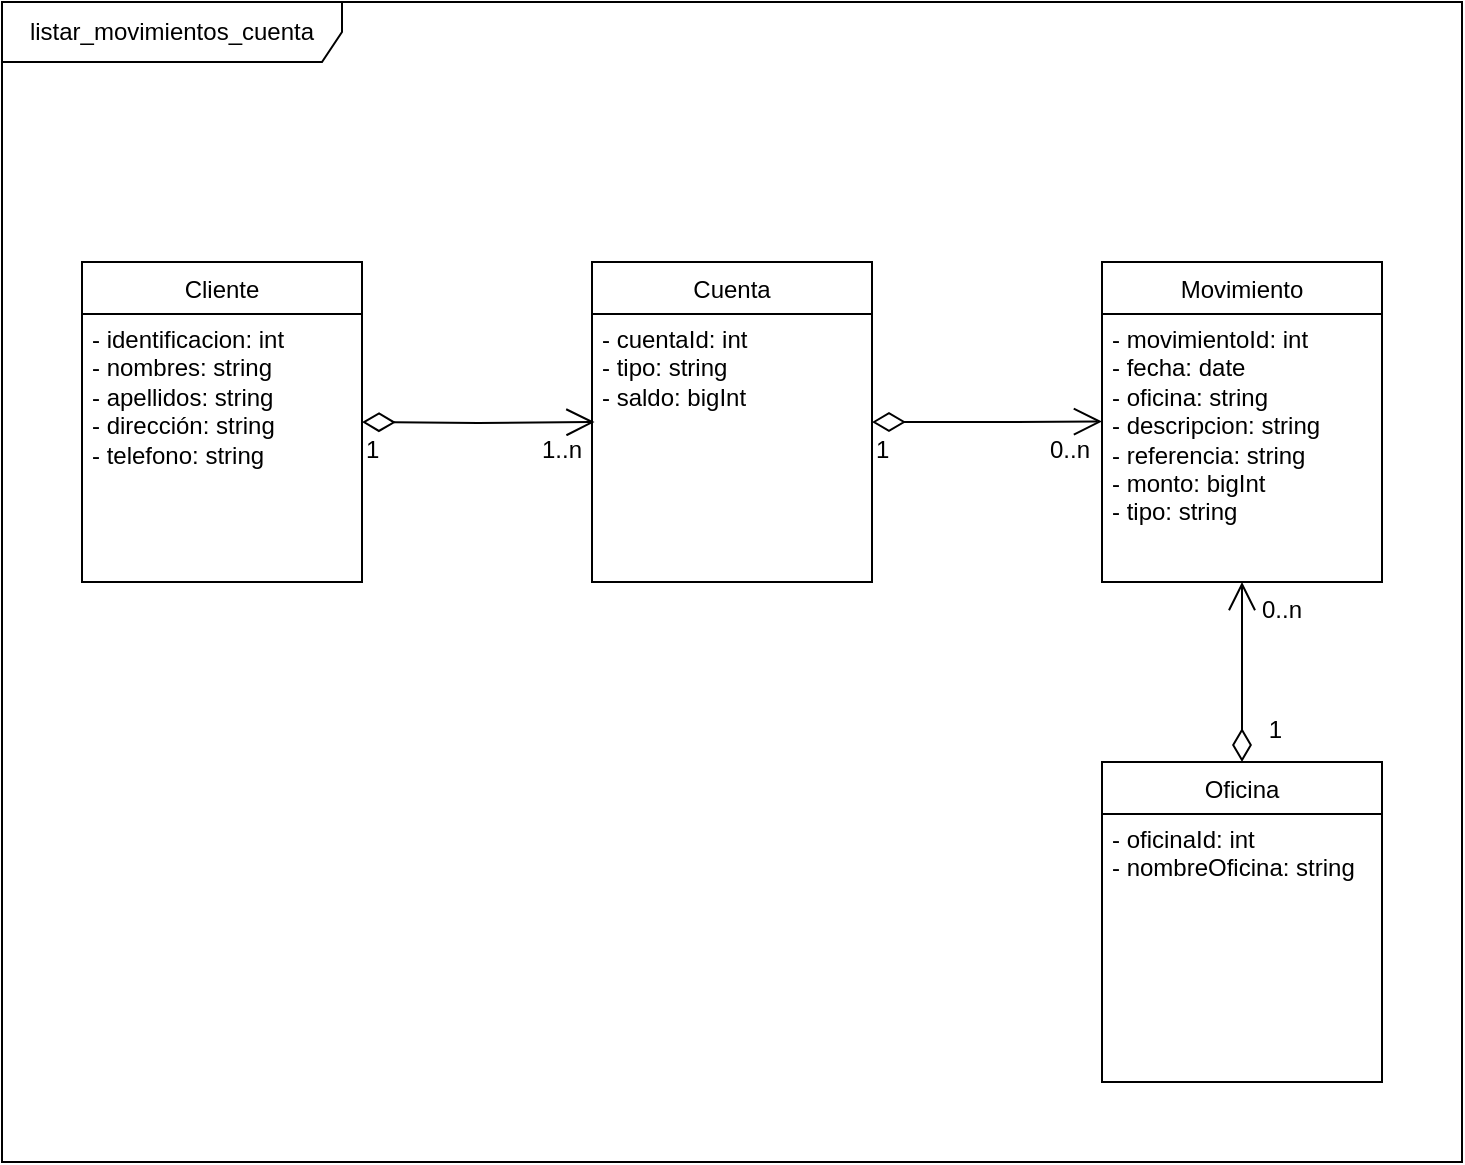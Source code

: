 <mxfile version="20.0.3" type="github">
  <diagram id="C5RBs43oDa-KdzZeNtuy" name="Page-1">
    <mxGraphModel dx="1422" dy="804" grid="1" gridSize="10" guides="1" tooltips="1" connect="1" arrows="1" fold="1" page="1" pageScale="1" pageWidth="827" pageHeight="1169" math="0" shadow="0">
      <root>
        <mxCell id="WIyWlLk6GJQsqaUBKTNV-0" />
        <mxCell id="WIyWlLk6GJQsqaUBKTNV-1" parent="WIyWlLk6GJQsqaUBKTNV-0" />
        <mxCell id="drCkNsFTABV8Y_QIdW5n-4" value="listar_movimientos_cuenta" style="shape=umlFrame;whiteSpace=wrap;html=1;width=170;height=30;" parent="WIyWlLk6GJQsqaUBKTNV-1" vertex="1">
          <mxGeometry x="70" y="240" width="730" height="580" as="geometry" />
        </mxCell>
        <mxCell id="drCkNsFTABV8Y_QIdW5n-5" value="Movimiento" style="swimlane;fontStyle=0;childLayout=stackLayout;horizontal=1;startSize=26;fillColor=none;horizontalStack=0;resizeParent=1;resizeParentMax=0;resizeLast=0;collapsible=1;marginBottom=0;" parent="WIyWlLk6GJQsqaUBKTNV-1" vertex="1">
          <mxGeometry x="620" y="370" width="140" height="160" as="geometry" />
        </mxCell>
        <mxCell id="drCkNsFTABV8Y_QIdW5n-6" value="- movimientoId: int&lt;br&gt;- fecha: date&lt;br&gt;- oficina: string&lt;br&gt;- descripcion: string&lt;br&gt;- referencia: string&lt;br&gt;- monto: bigInt&lt;br&gt;- tipo: string" style="text;strokeColor=none;fillColor=none;align=left;verticalAlign=top;spacingLeft=4;spacingRight=4;overflow=hidden;rotatable=0;points=[[0,0.5],[1,0.5]];portConstraint=eastwest;spacing=1;spacingBottom=10;html=1;" parent="drCkNsFTABV8Y_QIdW5n-5" vertex="1">
          <mxGeometry y="26" width="140" height="134" as="geometry" />
        </mxCell>
        <mxCell id="drCkNsFTABV8Y_QIdW5n-9" value="Cuenta" style="swimlane;fontStyle=0;childLayout=stackLayout;horizontal=1;startSize=26;fillColor=none;horizontalStack=0;resizeParent=1;resizeParentMax=0;resizeLast=0;collapsible=1;marginBottom=0;" parent="WIyWlLk6GJQsqaUBKTNV-1" vertex="1">
          <mxGeometry x="365" y="370" width="140" height="160" as="geometry" />
        </mxCell>
        <mxCell id="drCkNsFTABV8Y_QIdW5n-10" value="- cuentaId: int&lt;br&gt;- tipo: string&lt;br&gt;- saldo: bigInt&lt;br&gt;" style="text;strokeColor=none;fillColor=none;align=left;verticalAlign=top;spacingLeft=4;spacingRight=4;overflow=hidden;rotatable=0;points=[[0,0.5],[1,0.5]];portConstraint=eastwest;spacing=1;spacingBottom=10;html=1;" parent="drCkNsFTABV8Y_QIdW5n-9" vertex="1">
          <mxGeometry y="26" width="140" height="134" as="geometry" />
        </mxCell>
        <mxCell id="drCkNsFTABV8Y_QIdW5n-12" value="Cliente" style="swimlane;fontStyle=0;childLayout=stackLayout;horizontal=1;startSize=26;fillColor=none;horizontalStack=0;resizeParent=1;resizeParentMax=0;resizeLast=0;collapsible=1;marginBottom=0;" parent="WIyWlLk6GJQsqaUBKTNV-1" vertex="1">
          <mxGeometry x="110" y="370" width="140" height="160" as="geometry" />
        </mxCell>
        <mxCell id="drCkNsFTABV8Y_QIdW5n-13" value="- identificacion: int&lt;br&gt;- nombres: string&lt;br&gt;- apellidos: string&lt;br&gt;- dirección: string&lt;br&gt;- telefono: string" style="text;strokeColor=none;fillColor=none;align=left;verticalAlign=top;spacingLeft=4;spacingRight=4;overflow=hidden;rotatable=0;points=[[0,0.5],[1,0.5]];portConstraint=eastwest;spacing=1;spacingBottom=10;html=1;" parent="drCkNsFTABV8Y_QIdW5n-12" vertex="1">
          <mxGeometry y="26" width="140" height="134" as="geometry" />
        </mxCell>
        <mxCell id="drCkNsFTABV8Y_QIdW5n-21" value="" style="endArrow=open;html=1;endSize=12;startArrow=diamondThin;startSize=14;startFill=0;edgeStyle=orthogonalEdgeStyle;rounded=0;fontFamily=Helvetica;fontSize=12;fontColor=default;entryX=0.009;entryY=0.403;entryDx=0;entryDy=0;entryPerimeter=0;" parent="WIyWlLk6GJQsqaUBKTNV-1" target="drCkNsFTABV8Y_QIdW5n-10" edge="1">
          <mxGeometry relative="1" as="geometry">
            <mxPoint x="250" y="450" as="sourcePoint" />
            <mxPoint x="360" y="450" as="targetPoint" />
          </mxGeometry>
        </mxCell>
        <mxCell id="drCkNsFTABV8Y_QIdW5n-22" value="1" style="edgeLabel;resizable=0;html=1;align=left;verticalAlign=top;fontFamily=Helvetica;fontSize=12;fontColor=default;fillColor=none;gradientColor=none;" parent="drCkNsFTABV8Y_QIdW5n-21" connectable="0" vertex="1">
          <mxGeometry x="-1" relative="1" as="geometry" />
        </mxCell>
        <mxCell id="drCkNsFTABV8Y_QIdW5n-23" value="1..n" style="edgeLabel;resizable=0;html=1;align=right;verticalAlign=top;fontFamily=Helvetica;fontSize=12;fontColor=default;fillColor=none;gradientColor=none;" parent="drCkNsFTABV8Y_QIdW5n-21" connectable="0" vertex="1">
          <mxGeometry x="1" relative="1" as="geometry">
            <mxPoint x="-6" as="offset" />
          </mxGeometry>
        </mxCell>
        <mxCell id="drCkNsFTABV8Y_QIdW5n-24" value="" style="endArrow=open;html=1;endSize=12;startArrow=diamondThin;startSize=14;startFill=0;edgeStyle=orthogonalEdgeStyle;rounded=0;fontFamily=Helvetica;fontSize=12;fontColor=default;entryX=0.009;entryY=0.403;entryDx=0;entryDy=0;entryPerimeter=0;exitX=1;exitY=0.5;exitDx=0;exitDy=0;" parent="WIyWlLk6GJQsqaUBKTNV-1" source="drCkNsFTABV8Y_QIdW5n-9" edge="1">
          <mxGeometry relative="1" as="geometry">
            <mxPoint x="510" y="450" as="sourcePoint" />
            <mxPoint x="620" y="449.802" as="targetPoint" />
          </mxGeometry>
        </mxCell>
        <mxCell id="drCkNsFTABV8Y_QIdW5n-25" value="1" style="edgeLabel;resizable=0;html=1;align=left;verticalAlign=top;fontFamily=Helvetica;fontSize=12;fontColor=default;fillColor=none;gradientColor=none;" parent="drCkNsFTABV8Y_QIdW5n-24" connectable="0" vertex="1">
          <mxGeometry x="-1" relative="1" as="geometry" />
        </mxCell>
        <mxCell id="drCkNsFTABV8Y_QIdW5n-26" value="0..n" style="edgeLabel;resizable=0;html=1;align=right;verticalAlign=top;fontFamily=Helvetica;fontSize=12;fontColor=default;fillColor=none;gradientColor=none;" parent="drCkNsFTABV8Y_QIdW5n-24" connectable="0" vertex="1">
          <mxGeometry x="1" relative="1" as="geometry">
            <mxPoint x="-6" as="offset" />
          </mxGeometry>
        </mxCell>
        <mxCell id="drCkNsFTABV8Y_QIdW5n-29" value="Oficina" style="swimlane;fontStyle=0;childLayout=stackLayout;horizontal=1;startSize=26;fillColor=none;horizontalStack=0;resizeParent=1;resizeParentMax=0;resizeLast=0;collapsible=1;marginBottom=0;" parent="WIyWlLk6GJQsqaUBKTNV-1" vertex="1">
          <mxGeometry x="620" y="620" width="140" height="160" as="geometry" />
        </mxCell>
        <mxCell id="drCkNsFTABV8Y_QIdW5n-30" value="- oficinaId: int&lt;br&gt;- nombreOficina: string" style="text;strokeColor=none;fillColor=none;align=left;verticalAlign=top;spacingLeft=4;spacingRight=4;overflow=hidden;rotatable=0;points=[[0,0.5],[1,0.5]];portConstraint=eastwest;spacing=1;spacingBottom=10;html=1;" parent="drCkNsFTABV8Y_QIdW5n-29" vertex="1">
          <mxGeometry y="26" width="140" height="134" as="geometry" />
        </mxCell>
        <mxCell id="drCkNsFTABV8Y_QIdW5n-31" value="" style="endArrow=open;html=1;endSize=12;startArrow=diamondThin;startSize=14;startFill=0;edgeStyle=orthogonalEdgeStyle;rounded=0;fontFamily=Helvetica;fontSize=12;fontColor=default;exitX=0.5;exitY=0;exitDx=0;exitDy=0;" parent="WIyWlLk6GJQsqaUBKTNV-1" source="drCkNsFTABV8Y_QIdW5n-29" edge="1">
          <mxGeometry relative="1" as="geometry">
            <mxPoint x="515" y="460" as="sourcePoint" />
            <mxPoint x="690" y="530" as="targetPoint" />
          </mxGeometry>
        </mxCell>
        <mxCell id="drCkNsFTABV8Y_QIdW5n-35" value="0..n" style="edgeLabel;resizable=0;html=1;align=right;verticalAlign=top;fontFamily=Helvetica;fontSize=12;fontColor=default;fillColor=none;gradientColor=none;" parent="WIyWlLk6GJQsqaUBKTNV-1" connectable="0" vertex="1">
          <mxGeometry x="720.0" y="530.002" as="geometry" />
        </mxCell>
        <mxCell id="drCkNsFTABV8Y_QIdW5n-36" value="1" style="edgeLabel;resizable=0;html=1;align=right;verticalAlign=top;fontFamily=Helvetica;fontSize=12;fontColor=default;fillColor=none;gradientColor=none;" parent="WIyWlLk6GJQsqaUBKTNV-1" connectable="0" vertex="1">
          <mxGeometry x="710.0" y="590.002" as="geometry" />
        </mxCell>
      </root>
    </mxGraphModel>
  </diagram>
</mxfile>
